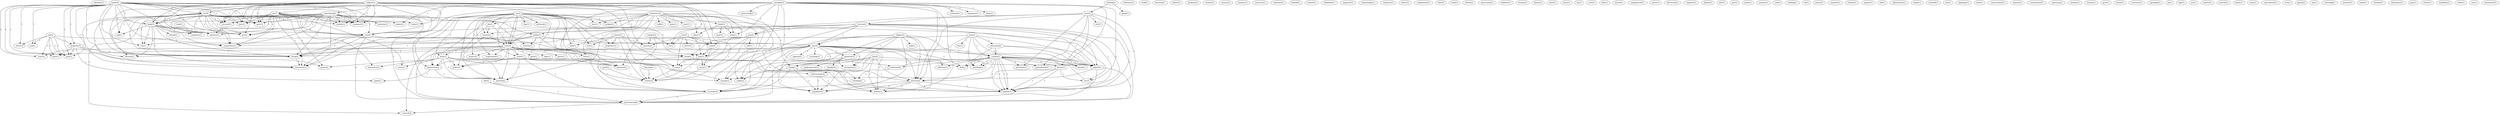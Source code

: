 digraph G {
  abortion [ label="abortion(1)" ];
  home [ label="home(4)" ];
  yup [ label="yup(1)" ];
  grin [ label="grin(2)" ];
  car [ label="car(4)" ];
  property [ label="property(3)" ];
  store [ label="store(1)" ];
  transport [ label="transport(1)" ];
  grin [ label="grin(1)" ];
  give [ label="give(1)" ];
  pocket [ label="pocket(1)" ];
  account [ label="account(1)" ];
  part [ label="part(1)" ];
  bank [ label="bank(3)" ];
  trace [ label="trace(1)" ];
  use [ label="use(4)" ];
  yer [ label="yer(2)" ];
  drug [ label="drug(4)" ];
  run [ label="run(1)" ];
  acquisition [ label="acquisition(1)" ];
  job [ label="job(1)" ];
  bozo [ label="bozo(1)" ];
  terrorism [ label="terrorism(1)" ];
  need [ label="need(2)" ];
  undress [ label="undress(1)" ];
  housed [ label="housed(1)" ];
  hmmmm [ label="hmmmm(1)" ];
  stuff [ label="stuff(1)" ];
  decision [ label="decision(1)" ];
  tip [ label="tip(2)" ];
  albert [ label="albert(1)" ];
  tmplee [ label="tmplee(2)" ];
  re [ label="re(1)" ];
  netcom [ label="netcom(2)" ];
  writes [ label="writes(2)" ];
  problem [ label="problem(1)" ];
  example [ label="example(3)" ];
  response [ label="response(1)" ];
  makes [ label="makes(1)" ];
  whim [ label="whim(1)" ];
  break [ label="break(1)" ];
  trade [ label="trade(1)" ];
  think [ label="think(1)" ];
  possessing [ label="possessing(1)" ];
  privacy [ label="privacy(4)" ];
  etc [ label="etc(2)" ];
  debate [ label="debate(1)" ];
  hook [ label="hook(1)" ];
  security [ label="security(3)" ];
  crowbar [ label="crowbar(1)" ];
  argument [ label="argument(1)" ];
  seattle [ label="seattle(1)" ];
  master [ label="master(1)" ];
  tenneyc [ label="tenneyc(1)" ];
  dealing [ label="dealing(1)" ];
  case [ label="case(2)" ];
  gang [ label="gang(1)" ];
  universe [ label="universe(1)" ];
  someone [ label="someone(1)" ];
  defend [ label="defend(1)" ];
  weasel [ label="weasel(1)" ];
  definition [ label="definition(1)" ];
  escrow [ label="escrow(2)" ];
  box [ label="box(2)" ];
  set [ label="set(1)" ];
  future [ label="future(1)" ];
  precident [ label="precident(1)" ];
  groundwork [ label="groundwork(1)" ];
  deposit [ label="deposit(1)" ];
  deposit [ label="deposit(1)" ];
  augment [ label="augment(1)" ];
  minnetonka [ label="minnetonka(1)" ];
  congress [ label="congress(1)" ];
  notice [ label="notice(1)" ];
  corporation [ label="corporation(1)" ];
  computer [ label="computer(1)" ];
  data [ label="data(3)" ];
  work [ label="work(1)" ];
  article [ label="article(2)" ];
  subject [ label="subject(1)" ];
  something [ label="something(2)" ];
  go [ label="go(1)" ];
  com [ label="com(4)" ];
  pat [ label="pat(5)" ];
  lee [ label="lee(2)" ];
  possession [ label="possession(1)" ];
  prove [ label="prove(2)" ];
  apply [ label="apply(1)" ];
  ballistic [ label="ballistic(1)" ];
  public [ label="public(1)" ];
  activity [ label="activity(1)" ];
  business [ label="business(1)" ];
  government [ label="government(6)" ];
  conceal [ label="conceal(2)" ];
  tenney [ label="tenney(2)" ];
  dozen [ label="dozen(1)" ];
  class [ label="class(1)" ];
  law [ label="law(4)" ];
  enforcement [ label="enforcement(2)" ];
  news [ label="news(1)" ];
  inc [ label="inc(1)" ];
  care [ label="care(1)" ];
  hide [ label="hide(1)" ];
  mr [ label="mr(2)" ];
  letter [ label="letter(1)" ];
  desire [ label="desire(1)" ];
  wa [ label="wa(2)" ];
  note [ label="note(1)" ];
  pilchuck [ label="pilchuck(1)" ];
  cooperation [ label="cooperation(1)" ];
  day [ label="day(1)" ];
  lawyer [ label="lawyer(1)" ];
  fails [ label="fails(1)" ];
  wish [ label="wish(1)" ];
  want [ label="want(1)" ];
  police [ label="police(1)" ];
  bust [ label="bust(1)" ];
  jackpot [ label="jackpot(1)" ];
  situation [ label="situation(1)" ];
  base [ label="base(1)" ];
  protection [ label="protection(2)" ];
  hit [ label="hit(2)" ];
  course [ label="course(2)" ];
  pretend [ label="pretend(1)" ];
  try [ label="try(1)" ];
  note [ label="note(2)" ];
  prejudice [ label="prejudice(1)" ];
  innocence [ label="innocence(1)" ];
  court [ label="court(1)" ];
  unapproved [ label="unapproved(1)" ];
  press [ label="press(1)" ];
  discoverd [ label="discoverd(1)" ];
  requires [ label="requires(1)" ];
  please [ label="please(1)" ];
  goes [ label="goes(1)" ];
  logic [ label="logic(1)" ];
  gives [ label="gives(1)" ];
  one [ label="one(3)" ];
  regard [ label="regard(1)" ];
  change [ label="change(1)" ];
  regard [ label="regard(1)" ];
  hire [ label="hire(1)" ];
  gov [ label="gov(1)" ];
  point [ label="point(1)" ];
  answer [ label="answer(1)" ];
  end [ label="end(1)" ];
  ted [ label="ted(1)" ];
  uucp [ label="uucp(1)" ];
  nothing [ label="nothing(1)" ];
  seized [ label="seized(1)" ];
  clipper [ label="clipper(3)" ];
  question [ label="question(3)" ];
  encryption [ label="encryption(1)" ];
  chip [ label="chip(1)" ];
  ok [ label="ok(1)" ];
  policy [ label="policy(2)" ];
  manner [ label="manner(1)" ];
  release [ label="release(1)" ];
  agency [ label="agency(1)" ];
  bill [ label="bill(1)" ];
  information [ label="information(1)" ];
  crypto [ label="crypto(1)" ];
  software [ label="software(1)" ];
  opinion [ label="opinion(1)" ];
  crypto [ label="crypto(5)" ];
  securing [ label="securing(1)" ];
  find [ label="find(1)" ];
  drops [ label="drops(1)" ];
  outlawed [ label="outlawed(2)" ];
  anything [ label="anything(1)" ];
  myrto [ label="myrto(1)" ];
  way [ label="way(2)" ];
  extension [ label="extension(2)" ];
  make [ label="make(2)" ];
  line [ label="line(1)" ];
  nutshell [ label="nutshell(1)" ];
  spokesperson [ label="spokesperson(1)" ];
  legality [ label="legality(1)" ];
  nyc [ label="nyc(1)" ];
  language [ label="language(1)" ];
  boot [ label="boot(1)" ];
  conversation [ label="conversation(1)" ];
  forfeiture [ label="forfeiture(3)" ];
  walk [ label="walk(1)" ];
  gain [ label="gain(1)" ];
  dude [ label="dude(2)" ];
  dime [ label="dime(1)" ];
  cost [ label="cost(1)" ];
  wording [ label="wording(1)" ];
  anyone [ label="anyone(1)" ];
  constitution [ label="constitution(1)" ];
  american [ label="american(1)" ];
  markey [ label="markey(1)" ];
  human [ label="human(1)" ];
  govt [ label="govt(1)" ];
  house [ label="house(1)" ];
  sentence [ label="sentence(1)" ];
  speaking [ label="speaking(1)" ];
  po [ label="po(1)" ];
  hqh [ label="hqh(1)" ];
  ma [ label="ma(1)" ];
  matter [ label="matter(1)" ];
  system [ label="system(1)" ];
  know [ label="know(1)" ];
  none [ label="none(1)" ];
  speculation [ label="speculation(1)" ];
  rico [ label="rico(1)" ];
  wod [ label="wod(1)" ];
  year [ label="year(1)" ];
  glenn [ label="glenn(2)" ];
  mn [ label="mn(1)" ];
  cowering [ label="cowering(2)" ];
  interest [ label="interest(1)" ];
  bond [ label="bond(1)" ];
  wisdom [ label="wisdom(1)" ];
  fed [ label="fed(2)" ];
  disclaimer [ label="disclaimer(1)" ];
  gun [ label="gun(1)" ];
  choice [ label="choice(1)" ];
  stupidity [ label="stupidity(1)" ];
  april [ label="april(2)" ];
  hearing [ label="hearing(3)" ];
  crime [ label="crime(1)" ];
  ucc [ label="ucc(1)" ];
  mentioned [ label="mentioned(1)" ];
  home -> yup [ label="1" ];
  home -> grin [ label="1" ];
  home -> car [ label="1" ];
  home -> property [ label="1" ];
  home -> store [ label="1" ];
  home -> transport [ label="1" ];
  home -> grin [ label="1" ];
  home -> give [ label="1" ];
  home -> pocket [ label="1" ];
  home -> account [ label="1" ];
  home -> part [ label="1" ];
  home -> bank [ label="1" ];
  home -> trace [ label="1" ];
  home -> use [ label="1" ];
  home -> yer [ label="1" ];
  home -> drug [ label="1" ];
  home -> run [ label="1" ];
  home -> acquisition [ label="1" ];
  home -> job [ label="1" ];
  home -> bozo [ label="1" ];
  home -> terrorism [ label="1" ];
  home -> need [ label="1" ];
  home -> undress [ label="1" ];
  home -> housed [ label="1" ];
  tip -> yup [ label="1" ];
  tip -> grin [ label="1" ];
  tip -> property [ label="1" ];
  tip -> store [ label="1" ];
  tip -> grin [ label="1" ];
  tip -> trace [ label="1" ];
  tip -> bozo [ label="1" ];
  tip -> need [ label="1" ];
  tmplee -> re [ label="1" ];
  tmplee -> netcom [ label="1" ];
  tmplee -> writes [ label="1" ];
  example -> response [ label="1" ];
  example -> car [ label="1" ];
  example -> makes [ label="1" ];
  example -> whim [ label="1" ];
  example -> use [ label="1" ];
  example -> break [ label="1" ];
  example -> trade [ label="1" ];
  example -> think [ label="1" ];
  example -> possessing [ label="1" ];
  example -> privacy [ label="1" ];
  example -> etc [ label="1" ];
  example -> debate [ label="1" ];
  example -> hook [ label="1" ];
  example -> security [ label="1" ];
  example -> crowbar [ label="1" ];
  example -> argument [ label="1" ];
  dealing -> case [ label="1" ];
  dealing -> gang [ label="1" ];
  case -> escrow [ label="1" ];
  case -> box [ label="1" ];
  case -> set [ label="1" ];
  case -> future [ label="1" ];
  case -> precident [ label="1" ];
  case -> privacy [ label="1" ];
  case -> groundwork [ label="1" ];
  case -> deposit [ label="1" ];
  case -> deposit [ label="1" ];
  car -> makes [ label="1" ];
  car -> transport [ label="1" ];
  car -> grin [ label="1" ];
  car -> give [ label="1" ];
  car -> pocket [ label="1" ];
  car -> account [ label="1" ];
  car -> part [ label="1" ];
  car -> bank [ label="1" ];
  car -> use [ label="2" ];
  car -> yer [ label="1" ];
  car -> drug [ label="1" ];
  car -> computer [ label="1" ];
  car -> trade [ label="1" ];
  car -> run [ label="1" ];
  car -> acquisition [ label="1" ];
  car -> etc [ label="1" ];
  car -> job [ label="1" ];
  car -> terrorism [ label="1" ];
  car -> undress [ label="1" ];
  car -> housed [ label="1" ];
  subject -> something [ label="1" ];
  subject -> go [ label="1" ];
  subject -> transport [ label="1" ];
  subject -> give [ label="1" ];
  subject -> pocket [ label="1" ];
  subject -> account [ label="1" ];
  subject -> part [ label="1" ];
  subject -> re [ label="1" ];
  subject -> bank [ label="1" ];
  subject -> use [ label="1" ];
  subject -> yer [ label="1" ];
  subject -> drug [ label="1" ];
  subject -> netcom [ label="1" ];
  subject -> com [ label="1" ];
  subject -> acquisition [ label="1" ];
  subject -> pat [ label="1" ];
  subject -> terrorism [ label="1" ];
  subject -> lee [ label="1" ];
  subject -> undress [ label="1" ];
  subject -> writes [ label="1" ];
  property -> grin [ label="1" ];
  property -> drug [ label="1" ];
  property -> prove [ label="1" ];
  property -> bozo [ label="1" ];
  property -> apply [ label="1" ];
  something -> transport [ label="1" ];
  something -> give [ label="1" ];
  something -> pocket [ label="1" ];
  something -> account [ label="1" ];
  something -> part [ label="1" ];
  something -> bank [ label="1" ];
  something -> use [ label="1" ];
  something -> public [ label="1" ];
  something -> yer [ label="1" ];
  something -> activity [ label="1" ];
  something -> drug [ label="1" ];
  something -> acquisition [ label="1" ];
  something -> terrorism [ label="1" ];
  something -> undress [ label="1" ];
  something -> business [ label="1" ];
  something -> government [ label="1" ];
  something -> conceal [ label="1" ];
  law -> break [ label="1" ];
  law -> think [ label="1" ];
  law -> enforcement [ label="1" ];
  law -> privacy [ label="1" ];
  law -> debate [ label="1" ];
  law -> security [ label="1" ];
  law -> argument [ label="1" ];
  mr -> letter [ label="1" ];
  mr -> re [ label="1" ];
  mr -> netcom [ label="1" ];
  mr -> com [ label="1" ];
  mr -> pat [ label="1" ];
  mr -> lee [ label="1" ];
  mr -> writes [ label="1" ];
  wa -> note [ label="1" ];
  wa -> pilchuck [ label="1" ];
  wa -> cooperation [ label="1" ];
  wa -> day [ label="1" ];
  wa -> lawyer [ label="1" ];
  wa -> fails [ label="1" ];
  wa -> wish [ label="1" ];
  wa -> want [ label="1" ];
  wa -> police [ label="1" ];
  wa -> pat [ label="1" ];
  wa -> bust [ label="1" ];
  wa -> jackpot [ label="1" ];
  wa -> situation [ label="1" ];
  wa -> base [ label="1" ];
  wa -> protection [ label="1" ];
  wa -> hit [ label="1" ];
  wa -> course [ label="1" ];
  wa -> pretend [ label="1" ];
  wa -> try [ label="1" ];
  wa -> note [ label="1" ];
  wa -> prejudice [ label="1" ];
  go -> transport [ label="1" ];
  go -> give [ label="1" ];
  go -> pocket [ label="1" ];
  go -> account [ label="1" ];
  go -> part [ label="1" ];
  go -> bank [ label="1" ];
  go -> use [ label="1" ];
  go -> yer [ label="1" ];
  go -> innocence [ label="2" ];
  go -> acquisition [ label="1" ];
  go -> prove [ label="2" ];
  go -> terrorism [ label="1" ];
  go -> court [ label="2" ];
  go -> undress [ label="1" ];
  note -> cooperation [ label="1" ];
  note -> goes [ label="1" ];
  note -> trace [ label="1" ];
  note -> lawyer [ label="1" ];
  note -> wish [ label="1" ];
  note -> want [ label="1" ];
  note -> police [ label="1" ];
  note -> bozo [ label="1" ];
  note -> logic [ label="1" ];
  note -> situation [ label="1" ];
  note -> base [ label="1" ];
  note -> need [ label="1" ];
  note -> protection [ label="1" ];
  note -> gives [ label="1" ];
  note -> housed [ label="1" ];
  note -> pretend [ label="1" ];
  escrow -> box [ label="1" ];
  escrow -> use [ label="1" ];
  escrow -> public [ label="1" ];
  escrow -> one [ label="1" ];
  escrow -> drug [ label="1" ];
  escrow -> regard [ label="1" ];
  escrow -> change [ label="1" ];
  escrow -> regard [ label="1" ];
  escrow -> deposit [ label="1" ];
  escrow -> deposit [ label="1" ];
  escrow -> government [ label="1" ];
  box -> com [ label="1" ];
  box -> pat [ label="1" ];
  box -> ted [ label="1" ];
  box -> uucp [ label="1" ];
  box -> lee [ label="1" ];
  bank -> use [ label="1" ];
  bank -> yer [ label="1" ];
  bank -> drug [ label="1" ];
  bank -> computer [ label="1" ];
  bank -> run [ label="1" ];
  bank -> acquisition [ label="1" ];
  bank -> job [ label="1" ];
  bank -> terrorism [ label="1" ];
  bank -> undress [ label="1" ];
  bank -> seized [ label="1" ];
  bank -> housed [ label="1" ];
  clipper -> break [ label="1" ];
  clipper -> one [ label="1" ];
  clipper -> question [ label="1" ];
  clipper -> think [ label="1" ];
  clipper -> encryption [ label="1" ];
  clipper -> privacy [ label="1" ];
  clipper -> chip [ label="1" ];
  clipper -> debate [ label="1" ];
  clipper -> security [ label="1" ];
  clipper -> argument [ label="1" ];
  use -> one [ label="2" ];
  use -> drug [ label="3" ];
  use -> acquisition [ label="1" ];
  use -> terrorism [ label="1" ];
  use -> change [ label="2" ];
  use -> government [ label="2" ];
  public -> one [ label="1" ];
  public -> activity [ label="1" ];
  public -> drug [ label="1" ];
  public -> change [ label="1" ];
  public -> conceal [ label="1" ];
  one -> drug [ label="1" ];
  one -> crypto [ label="1" ];
  one -> software [ label="1" ];
  one -> question [ label="1" ];
  one -> think [ label="1" ];
  one -> opinion [ label="2" ];
  one -> encryption [ label="1" ];
  one -> privacy [ label="1" ];
  one -> crypto [ label="1" ];
  one -> debate [ label="1" ];
  one -> need [ label="1" ];
  one -> change [ label="1" ];
  one -> securing [ label="2" ];
  one -> security [ label="3" ];
  one -> government [ label="3" ];
  one -> find [ label="1" ];
  one -> argument [ label="1" ];
  drug -> terrorism [ label="1" ];
  crypto -> software [ label="1" ];
  crypto -> outlawed [ label="1" ];
  crypto -> future [ label="1" ];
  crypto -> regard [ label="1" ];
  crypto -> precident [ label="1" ];
  crypto -> privacy [ label="1" ];
  crypto -> groundwork [ label="1" ];
  crypto -> anything [ label="1" ];
  crypto -> regard [ label="1" ];
  crypto -> deposit [ label="1" ];
  crypto -> deposit [ label="1" ];
  crypto -> find [ label="1" ];
  myrto -> netcom [ label="1" ];
  myrto -> fails [ label="1" ];
  myrto -> com [ label="1" ];
  myrto -> lee [ label="1" ];
  myrto -> try [ label="1" ];
  myrto -> writes [ label="1" ];
  myrto -> prejudice [ label="1" ];
  way -> run [ label="1" ];
  way -> extension [ label="1" ];
  way -> regard [ label="1" ];
  way -> crypto [ label="1" ];
  way -> anything [ label="1" ];
  way -> make [ label="1" ];
  way -> regard [ label="1" ];
  way -> line [ label="1" ];
  question -> spokesperson [ label="1" ];
  question -> encryption [ label="1" ];
  question -> legality [ label="1" ];
  question -> government [ label="1" ];
  think -> privacy [ label="1" ];
  think -> debate [ label="1" ];
  think -> make [ label="1" ];
  think -> security [ label="1" ];
  think -> argument [ label="1" ];
  wish -> police [ label="1" ];
  wish -> innocence [ label="1" ];
  wish -> prove [ label="1" ];
  wish -> situation [ label="1" ];
  wish -> court [ label="1" ];
  wish -> protection [ label="1" ];
  wish -> deposit [ label="1" ];
  wish -> pretend [ label="1" ];
  wish -> deposit [ label="1" ];
  want -> police [ label="1" ];
  want -> enforcement [ label="1" ];
  want -> situation [ label="1" ];
  want -> protection [ label="1" ];
  want -> pretend [ label="1" ];
  want -> security [ label="1" ];
  extension -> regard [ label="1" ];
  extension -> crypto [ label="1" ];
  extension -> anything [ label="1" ];
  extension -> regard [ label="1" ];
  com -> pat [ label="1" ];
  com -> uucp [ label="1" ];
  forfeiture -> outlawed [ label="1" ];
  forfeiture -> walk [ label="1" ];
  forfeiture -> bust [ label="1" ];
  forfeiture -> jackpot [ label="1" ];
  forfeiture -> gain [ label="1" ];
  forfeiture -> situation [ label="1" ];
  forfeiture -> base [ label="1" ];
  forfeiture -> dude [ label="1" ];
  forfeiture -> hook [ label="1" ];
  forfeiture -> protection [ label="1" ];
  forfeiture -> hit [ label="1" ];
  forfeiture -> dime [ label="1" ];
  forfeiture -> course [ label="1" ];
  forfeiture -> make [ label="1" ];
  forfeiture -> pretend [ label="1" ];
  forfeiture -> cost [ label="1" ];
  forfeiture -> wording [ label="1" ];
  forfeiture -> note [ label="1" ];
  outlawed -> crypto [ label="1" ];
  outlawed -> wording [ label="2" ];
  future -> privacy [ label="1" ];
  future -> etc [ label="1" ];
  future -> deposit [ label="1" ];
  future -> deposit [ label="1" ];
  regard -> change [ label="1" ];
  regard -> government [ label="1" ];
  pat -> uucp [ label="1" ];
  pat -> lee [ label="2" ];
  pat -> writes [ label="2" ];
  enforcement -> debate [ label="1" ];
  enforcement -> argument [ label="1" ];
  privacy -> debate [ label="2" ];
  privacy -> deposit [ label="1" ];
  privacy -> security [ label="3" ];
  privacy -> deposit [ label="1" ];
  privacy -> argument [ label="2" ];
  etc -> crypto [ label="1" ];
  uucp -> writes [ label="1" ];
  crypto -> anything [ label="1" ];
  crypto -> regard [ label="1" ];
  crypto -> deposit [ label="1" ];
  crypto -> deposit [ label="1" ];
  crypto -> find [ label="1" ];
  lee -> writes [ label="1" ];
  wod -> undress [ label="1" ];
  dude -> hook [ label="1" ];
  dude -> dime [ label="1" ];
  dude -> make [ label="1" ];
  dude -> year [ label="1" ];
  need -> security [ label="1" ];
  need -> find [ label="1" ];
  protection -> apply [ label="1" ];
  protection -> pretend [ label="1" ];
  hit -> course [ label="1" ];
  hit -> pretend [ label="1" ];
  hit -> note [ label="1" ];
  course -> pretend [ label="1" ];
  course -> note [ label="1" ];
  regard -> government [ label="1" ];
  fed -> security [ label="1" ];
  fed -> government [ label="1" ];
  security -> government [ label="1" ];
  april -> writes [ label="1" ];
  hearing -> writes [ label="1" ];
  government -> conceal [ label="1" ];
}
